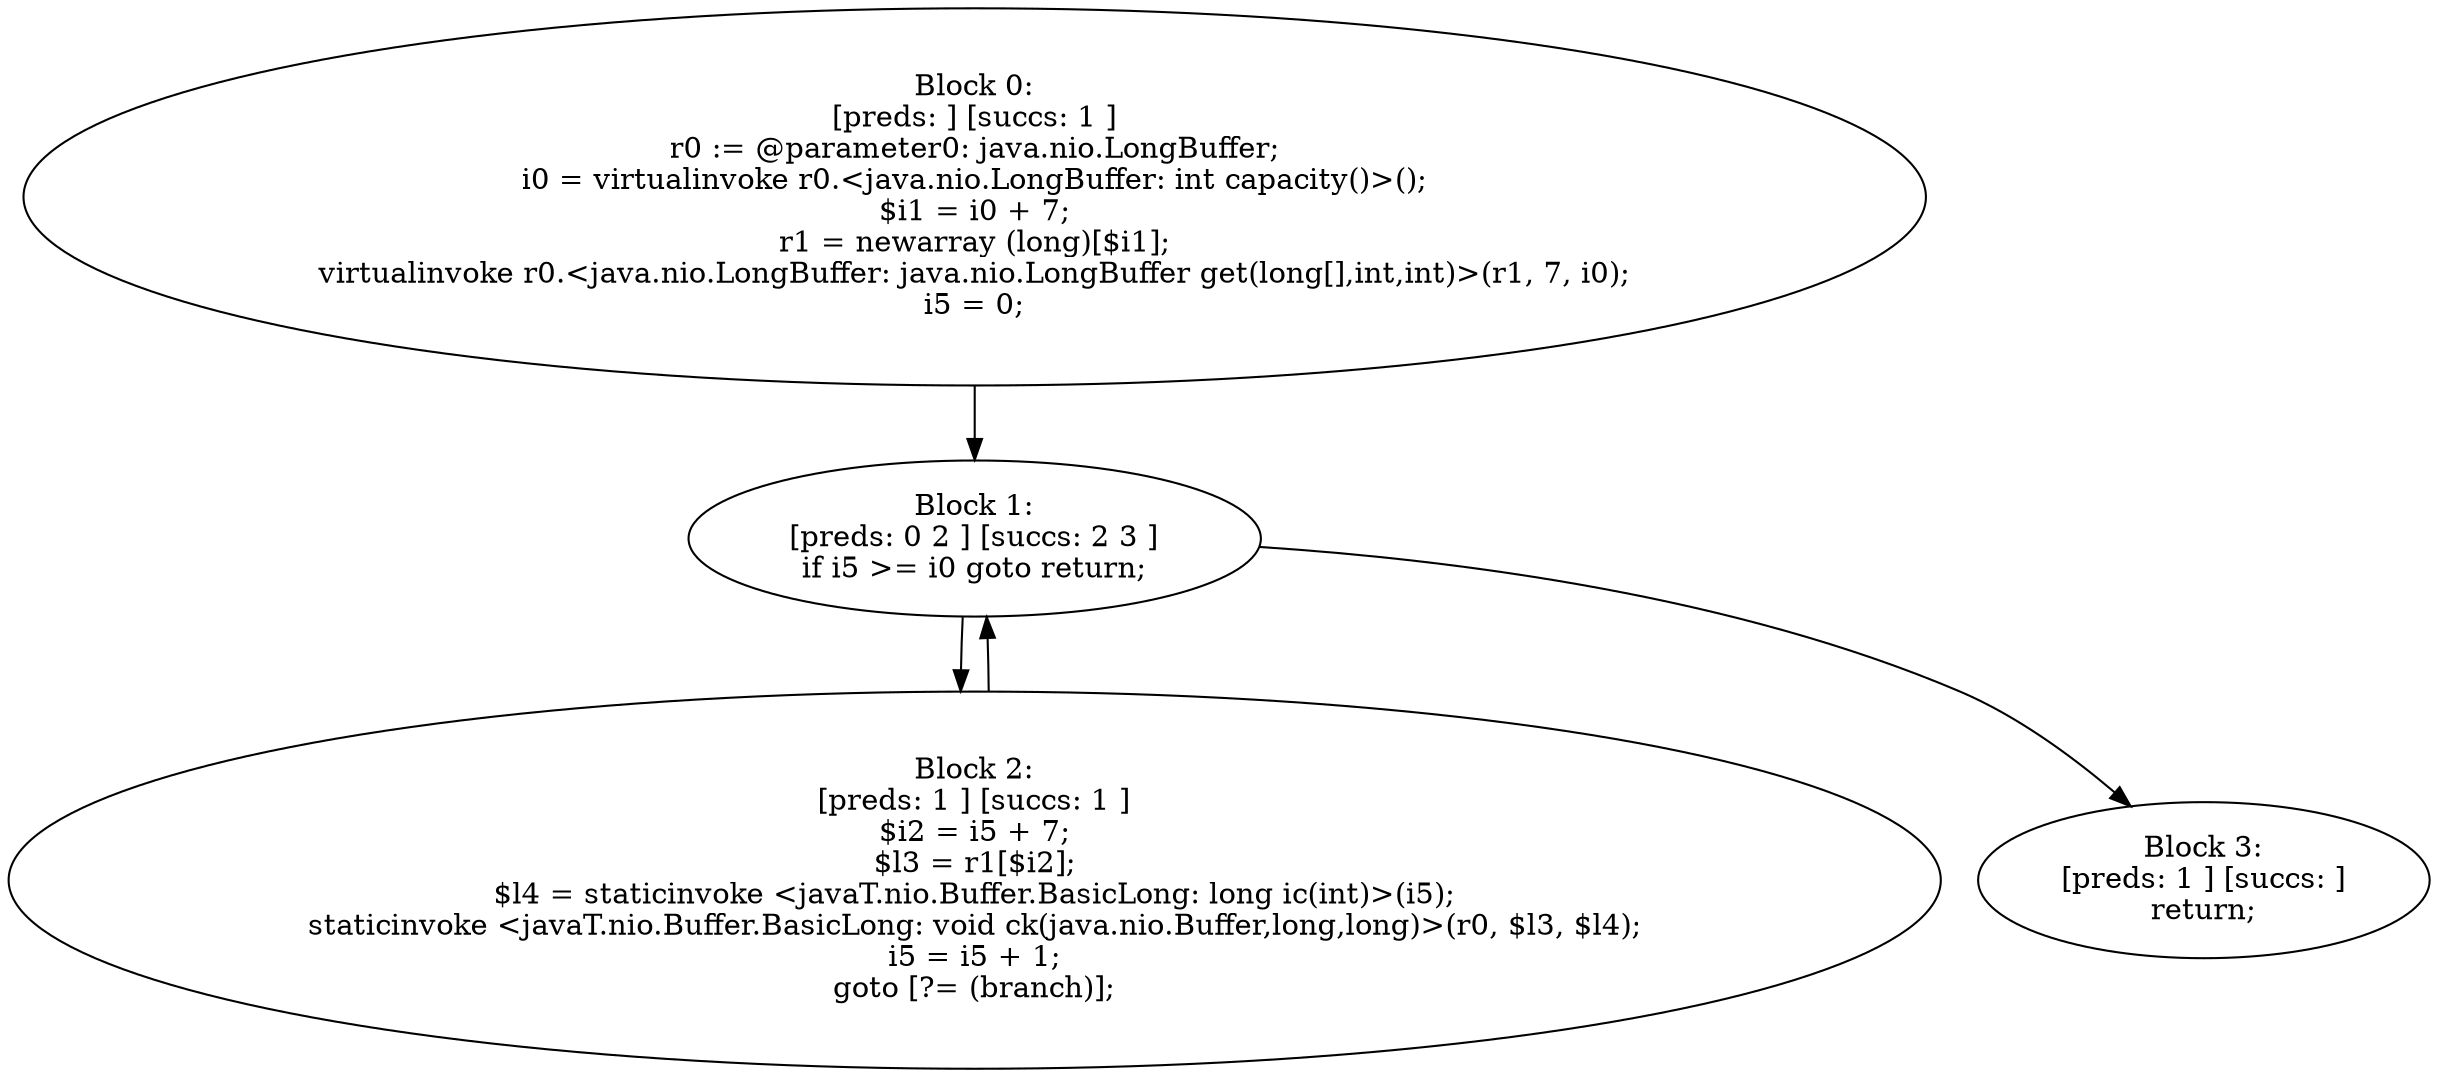 digraph "unitGraph" {
    "Block 0:
[preds: ] [succs: 1 ]
r0 := @parameter0: java.nio.LongBuffer;
i0 = virtualinvoke r0.<java.nio.LongBuffer: int capacity()>();
$i1 = i0 + 7;
r1 = newarray (long)[$i1];
virtualinvoke r0.<java.nio.LongBuffer: java.nio.LongBuffer get(long[],int,int)>(r1, 7, i0);
i5 = 0;
"
    "Block 1:
[preds: 0 2 ] [succs: 2 3 ]
if i5 >= i0 goto return;
"
    "Block 2:
[preds: 1 ] [succs: 1 ]
$i2 = i5 + 7;
$l3 = r1[$i2];
$l4 = staticinvoke <javaT.nio.Buffer.BasicLong: long ic(int)>(i5);
staticinvoke <javaT.nio.Buffer.BasicLong: void ck(java.nio.Buffer,long,long)>(r0, $l3, $l4);
i5 = i5 + 1;
goto [?= (branch)];
"
    "Block 3:
[preds: 1 ] [succs: ]
return;
"
    "Block 0:
[preds: ] [succs: 1 ]
r0 := @parameter0: java.nio.LongBuffer;
i0 = virtualinvoke r0.<java.nio.LongBuffer: int capacity()>();
$i1 = i0 + 7;
r1 = newarray (long)[$i1];
virtualinvoke r0.<java.nio.LongBuffer: java.nio.LongBuffer get(long[],int,int)>(r1, 7, i0);
i5 = 0;
"->"Block 1:
[preds: 0 2 ] [succs: 2 3 ]
if i5 >= i0 goto return;
";
    "Block 1:
[preds: 0 2 ] [succs: 2 3 ]
if i5 >= i0 goto return;
"->"Block 2:
[preds: 1 ] [succs: 1 ]
$i2 = i5 + 7;
$l3 = r1[$i2];
$l4 = staticinvoke <javaT.nio.Buffer.BasicLong: long ic(int)>(i5);
staticinvoke <javaT.nio.Buffer.BasicLong: void ck(java.nio.Buffer,long,long)>(r0, $l3, $l4);
i5 = i5 + 1;
goto [?= (branch)];
";
    "Block 1:
[preds: 0 2 ] [succs: 2 3 ]
if i5 >= i0 goto return;
"->"Block 3:
[preds: 1 ] [succs: ]
return;
";
    "Block 2:
[preds: 1 ] [succs: 1 ]
$i2 = i5 + 7;
$l3 = r1[$i2];
$l4 = staticinvoke <javaT.nio.Buffer.BasicLong: long ic(int)>(i5);
staticinvoke <javaT.nio.Buffer.BasicLong: void ck(java.nio.Buffer,long,long)>(r0, $l3, $l4);
i5 = i5 + 1;
goto [?= (branch)];
"->"Block 1:
[preds: 0 2 ] [succs: 2 3 ]
if i5 >= i0 goto return;
";
}
